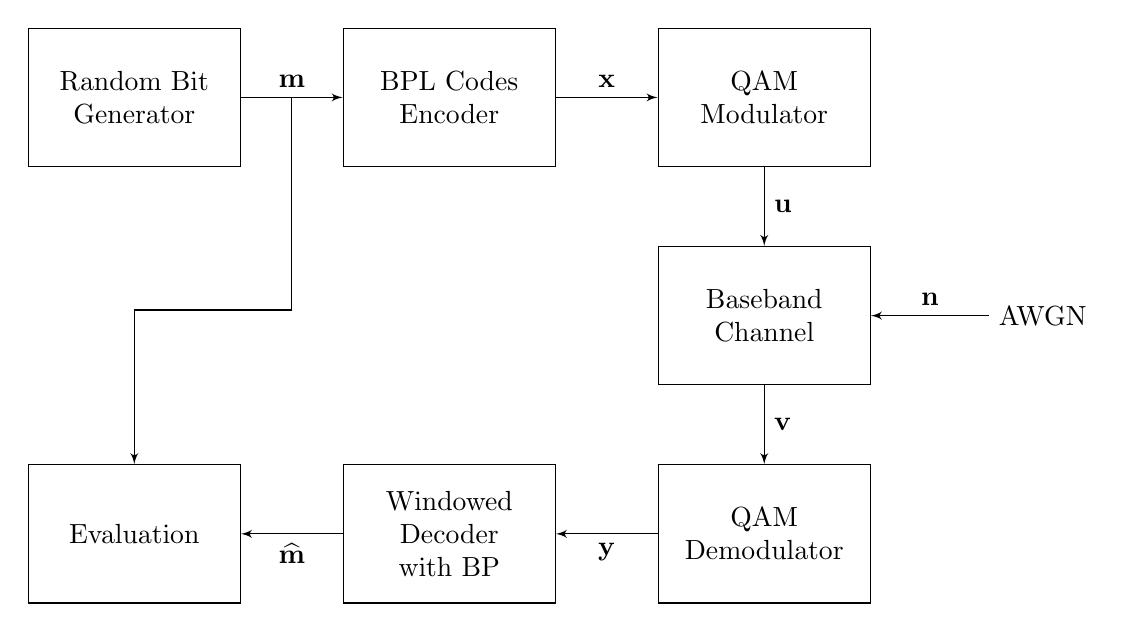 \begin{tikzpicture}[auto, node distance=3.5cm,>=latex']
  \tikzstyle{inner} = [draw, fill=none, rectangle, 
  minimum height=5em, minimum width=7em, node distance=4cm, text width=7em, align=center]
  \tikzstyle{outer} = [draw=gray,dashed,fill=none,thick,inner sep=0.2cm]
  \tikzstyle{cord} = [coordinate]
  \tikzstyle{sum} = [draw,circle,node distance=3cm]
  \node [inner,name=source] {Random Bit Generator};
  \node [inner,right of=source] (encoder) {BPL Codes Encoder};
  \node [cord,below= 2.7cm of $(source)!0.5!(encoder)$] (take) {};
  %\node [inner,name=encoder] {Terminated LDPC-CC encoder};
  \node [inner,right of=encoder] (mod) {QAM\\Modulator};
  \node [inner,below=1cm of mod] (channel) {Baseband Channel};
  \node [inner,below=1cm of channel] (demod) {QAM\\Demodulator};
  \node [inner,left of=demod] (decoder) {Windowed Decoder with BP};
  \node [inner,left of=decoder] (sink) {Evaluation};
  \node [right=1.5cm of channel] (noise) {AWGN};
  %\node [cord,right of=encoder] (codew) {};
  %\node [cord,right of=decoder] (rxword) {};
  %\node [outer, fit=(encoder) (decoder),label=above:Channel coding blocks] (tx) {};
  %\node [outer, fit=(rxout) (decoder) (rxword),label=below:Channel decoder block of a receiver] (rx) {};
  
  \draw [->] (source) -- node [] {$\mathbf{m}$} (encoder);
  \draw [->] (encoder) -- node [] {$\mathbf{x}$} (mod);
  \draw [->] (mod) -- node [] {$\mathbf{u}$} (channel);
  \draw [->] (channel) -- node [] {$\mathbf{v}$} (demod);
  \draw [->] (demod) -- node [] {$\mathbf{y}$} (decoder);
  \draw [->] (decoder) -- node [] {$\widehat{\mathbf{m}}$} (sink);
  \draw [->] (noise) -- node [above] {$\mathbf{n}$} (channel);
  \draw ($(source)!0.5!(encoder)$) -- (take);
  \draw [->] (take) -| (sink.north);

\end{tikzpicture}